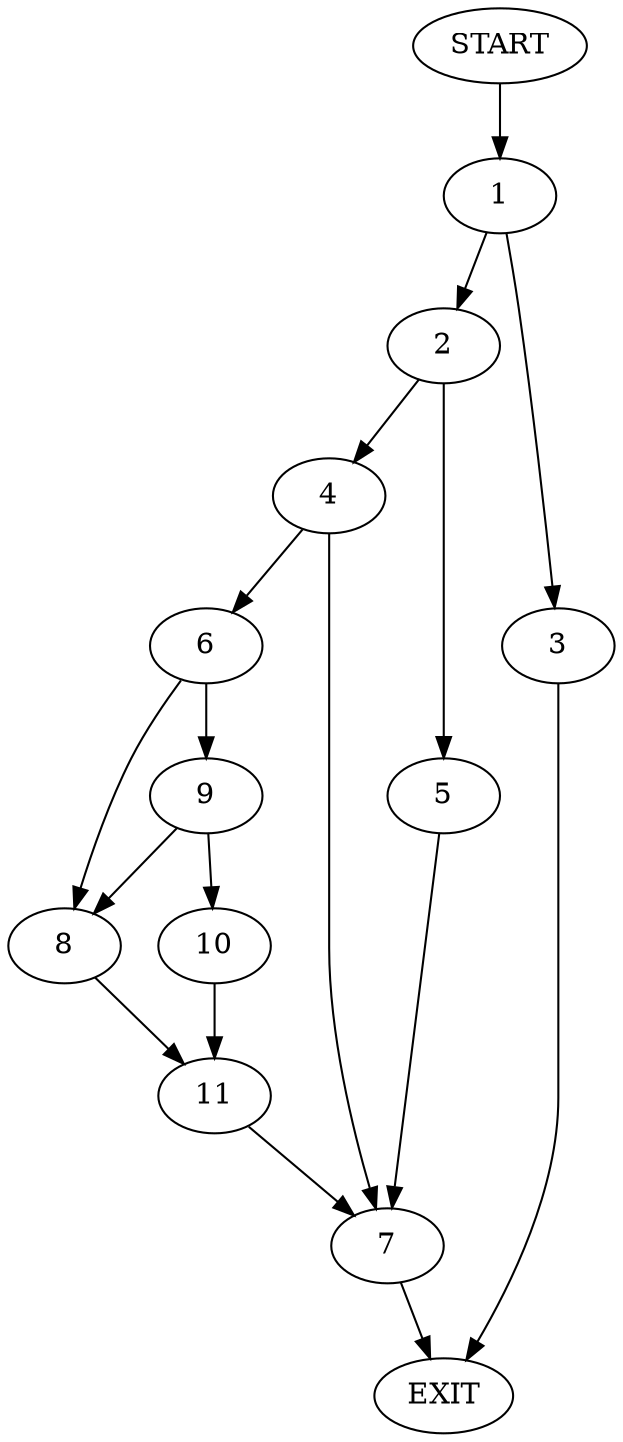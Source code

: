 digraph {
0 [label="START"]
12 [label="EXIT"]
0 -> 1
1 -> 2
1 -> 3
2 -> 4
2 -> 5
3 -> 12
4 -> 6
4 -> 7
5 -> 7
7 -> 12
6 -> 8
6 -> 9
9 -> 8
9 -> 10
8 -> 11
10 -> 11
11 -> 7
}
